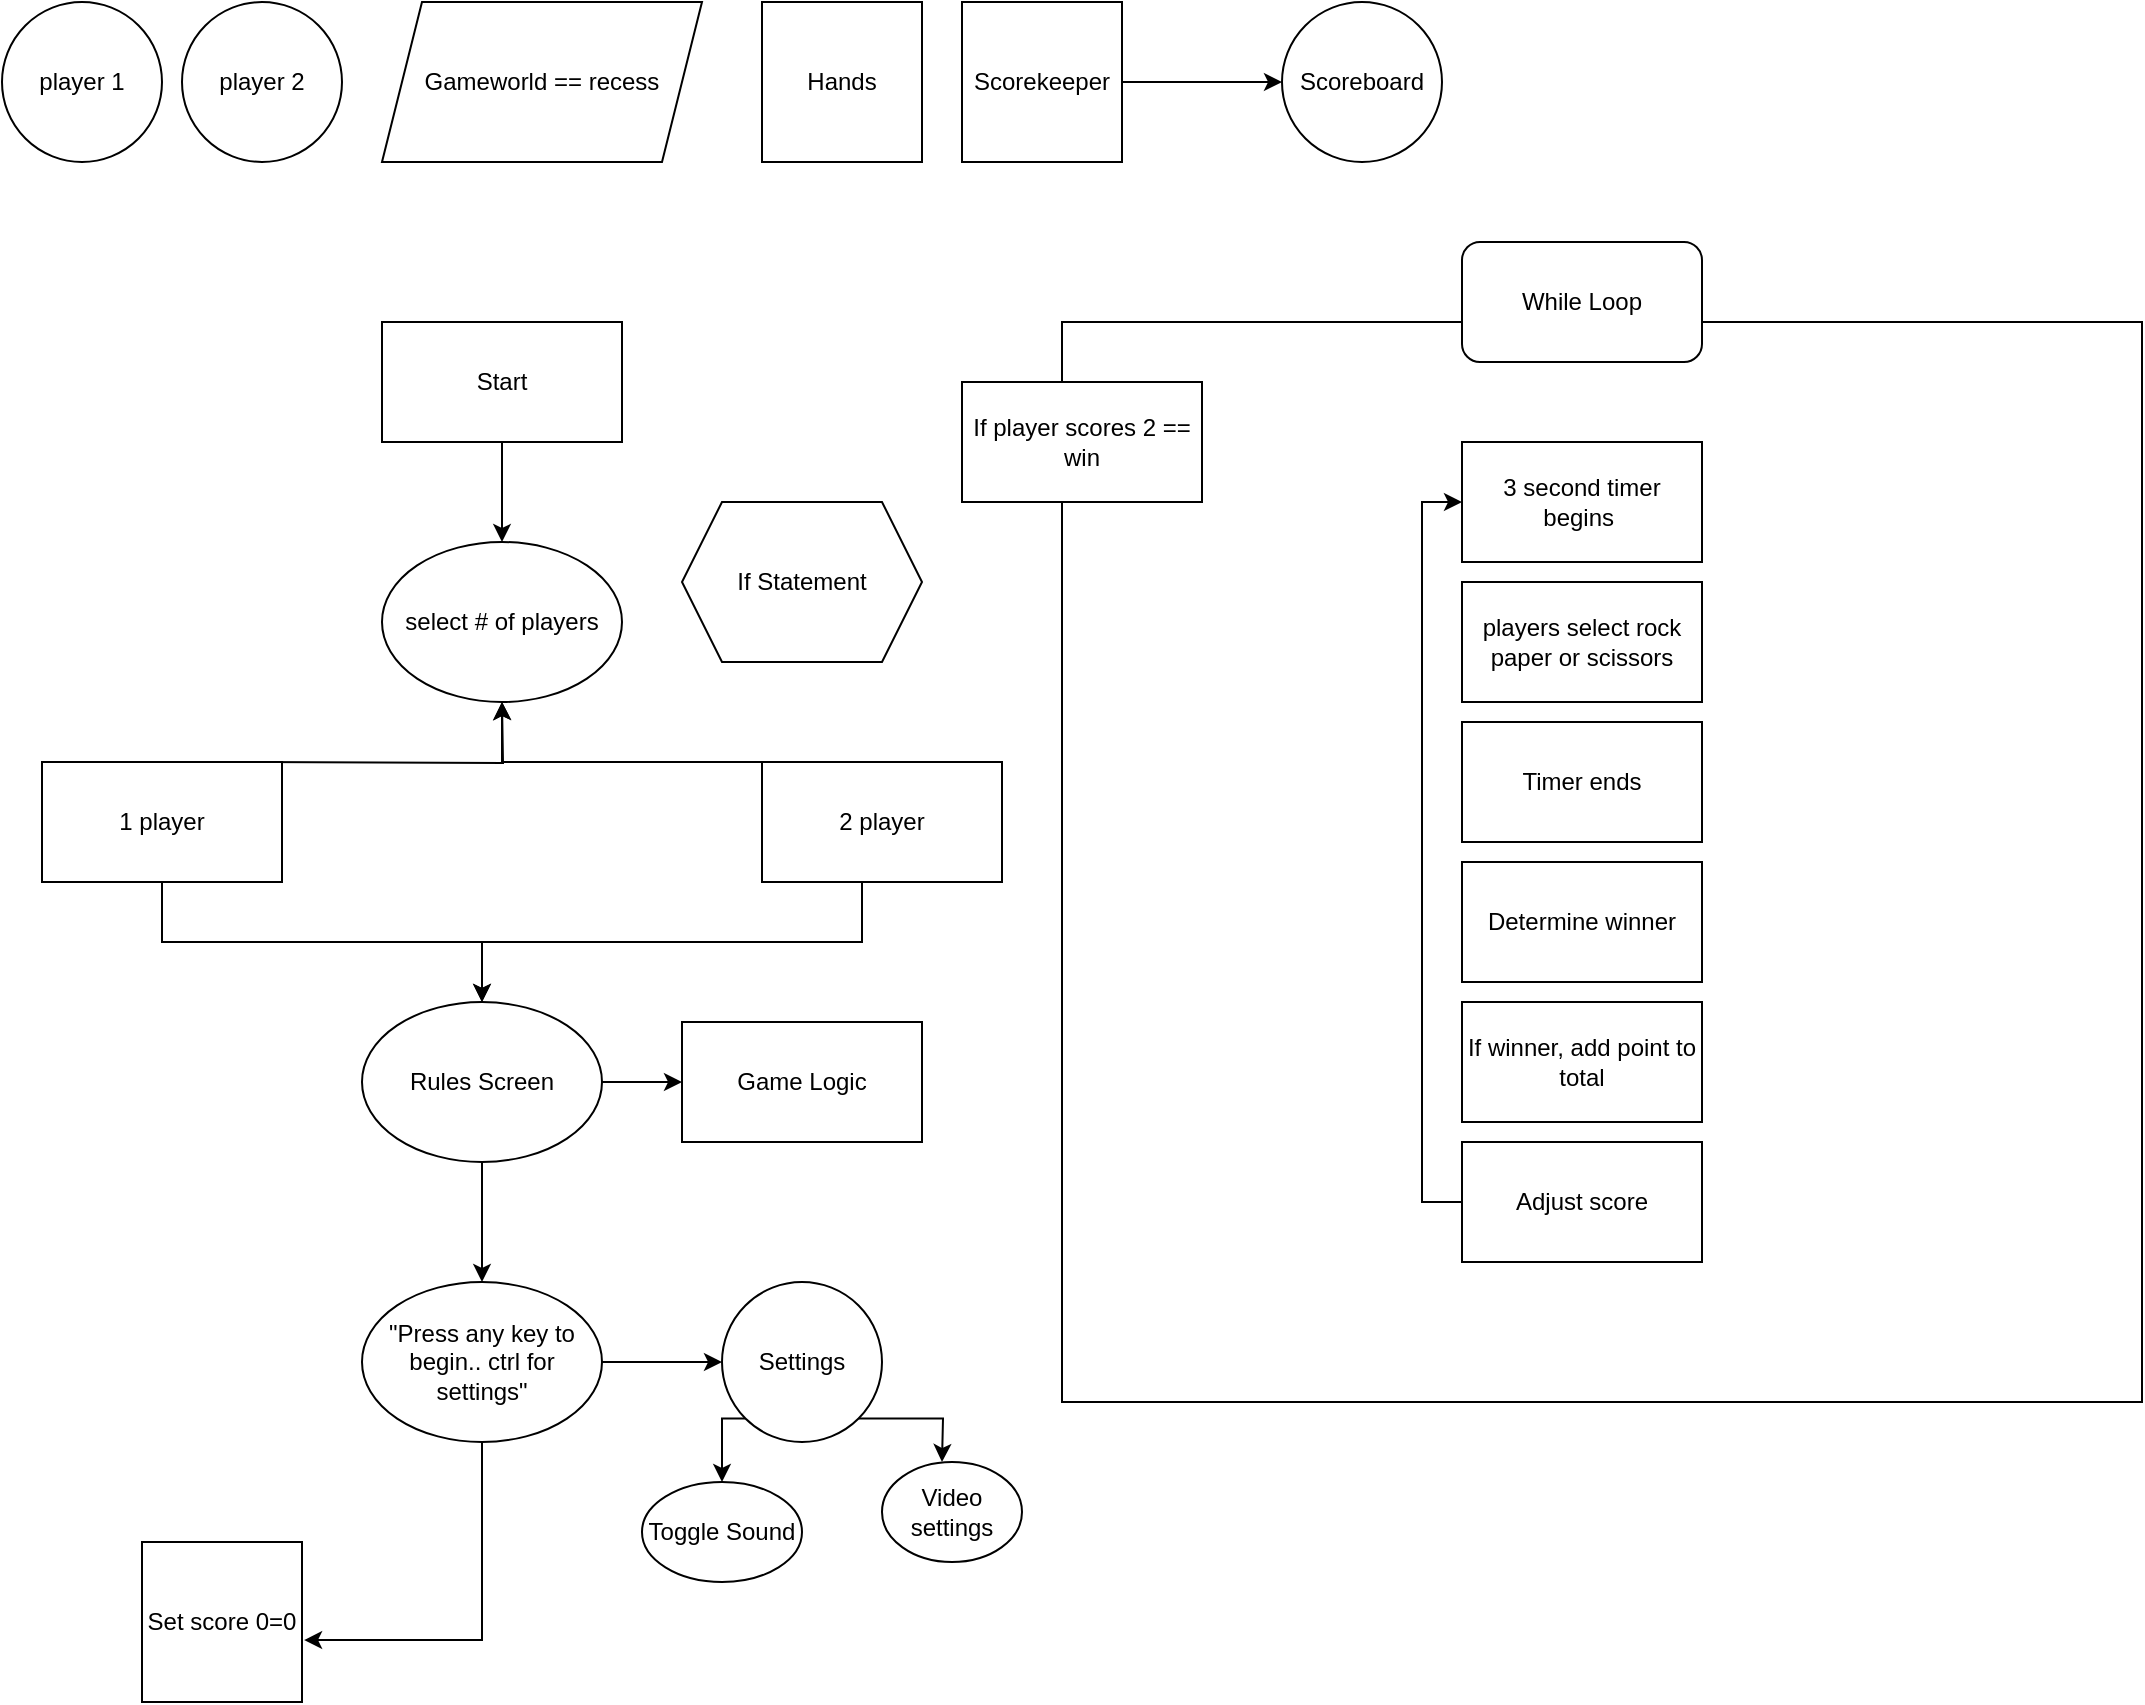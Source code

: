 <mxfile version="28.0.5">
  <diagram name="Page-1" id="tC2rXUZuYFCllDAca9OY">
    <mxGraphModel dx="1426" dy="749" grid="1" gridSize="10" guides="1" tooltips="1" connect="1" arrows="1" fold="1" page="1" pageScale="1" pageWidth="850" pageHeight="1100" math="0" shadow="0">
      <root>
        <mxCell id="0" />
        <mxCell id="1" parent="0" />
        <mxCell id="IDO7crwp-dNiV3ZbpElP-1" value="player 1" style="ellipse;whiteSpace=wrap;html=1;aspect=fixed;" vertex="1" parent="1">
          <mxGeometry x="10" y="20" width="80" height="80" as="geometry" />
        </mxCell>
        <mxCell id="IDO7crwp-dNiV3ZbpElP-2" value="player 2" style="ellipse;whiteSpace=wrap;html=1;aspect=fixed;" vertex="1" parent="1">
          <mxGeometry x="100" y="20" width="80" height="80" as="geometry" />
        </mxCell>
        <mxCell id="IDO7crwp-dNiV3ZbpElP-5" style="edgeStyle=orthogonalEdgeStyle;rounded=0;orthogonalLoop=1;jettySize=auto;html=1;exitX=0.5;exitY=1;exitDx=0;exitDy=0;entryX=0.5;entryY=0;entryDx=0;entryDy=0;" edge="1" parent="1" source="IDO7crwp-dNiV3ZbpElP-3" target="IDO7crwp-dNiV3ZbpElP-4">
          <mxGeometry relative="1" as="geometry" />
        </mxCell>
        <mxCell id="IDO7crwp-dNiV3ZbpElP-3" value="Start" style="rounded=0;whiteSpace=wrap;html=1;" vertex="1" parent="1">
          <mxGeometry x="200" y="180" width="120" height="60" as="geometry" />
        </mxCell>
        <mxCell id="IDO7crwp-dNiV3ZbpElP-4" value="select # of players" style="ellipse;whiteSpace=wrap;html=1;" vertex="1" parent="1">
          <mxGeometry x="200" y="290" width="120" height="80" as="geometry" />
        </mxCell>
        <mxCell id="IDO7crwp-dNiV3ZbpElP-9" style="edgeStyle=orthogonalEdgeStyle;rounded=0;orthogonalLoop=1;jettySize=auto;html=1;exitX=0.5;exitY=0;exitDx=0;exitDy=0;" edge="1" parent="1">
          <mxGeometry relative="1" as="geometry">
            <mxPoint x="260" y="370" as="targetPoint" />
            <mxPoint x="120" y="400" as="sourcePoint" />
          </mxGeometry>
        </mxCell>
        <mxCell id="IDO7crwp-dNiV3ZbpElP-39" style="edgeStyle=orthogonalEdgeStyle;rounded=0;orthogonalLoop=1;jettySize=auto;html=1;exitX=0.5;exitY=1;exitDx=0;exitDy=0;" edge="1" parent="1" source="IDO7crwp-dNiV3ZbpElP-6" target="IDO7crwp-dNiV3ZbpElP-11">
          <mxGeometry relative="1" as="geometry" />
        </mxCell>
        <mxCell id="IDO7crwp-dNiV3ZbpElP-6" value="1 player" style="rounded=0;whiteSpace=wrap;html=1;" vertex="1" parent="1">
          <mxGeometry x="30" y="400" width="120" height="60" as="geometry" />
        </mxCell>
        <mxCell id="IDO7crwp-dNiV3ZbpElP-12" style="edgeStyle=orthogonalEdgeStyle;rounded=0;orthogonalLoop=1;jettySize=auto;html=1;exitX=0.5;exitY=1;exitDx=0;exitDy=0;entryX=0.5;entryY=0;entryDx=0;entryDy=0;" edge="1" parent="1" source="IDO7crwp-dNiV3ZbpElP-7" target="IDO7crwp-dNiV3ZbpElP-11">
          <mxGeometry relative="1" as="geometry">
            <Array as="points">
              <mxPoint x="440" y="490" />
              <mxPoint x="250" y="490" />
            </Array>
          </mxGeometry>
        </mxCell>
        <mxCell id="IDO7crwp-dNiV3ZbpElP-53" style="edgeStyle=orthogonalEdgeStyle;rounded=0;orthogonalLoop=1;jettySize=auto;html=1;exitX=0;exitY=0;exitDx=0;exitDy=0;" edge="1" parent="1" source="IDO7crwp-dNiV3ZbpElP-7">
          <mxGeometry relative="1" as="geometry">
            <mxPoint x="260" y="370" as="targetPoint" />
            <Array as="points">
              <mxPoint x="380" y="400" />
              <mxPoint x="261" y="400" />
            </Array>
          </mxGeometry>
        </mxCell>
        <mxCell id="IDO7crwp-dNiV3ZbpElP-7" value="2 player" style="rounded=0;whiteSpace=wrap;html=1;" vertex="1" parent="1">
          <mxGeometry x="390" y="400" width="120" height="60" as="geometry" />
        </mxCell>
        <mxCell id="IDO7crwp-dNiV3ZbpElP-15" style="edgeStyle=orthogonalEdgeStyle;rounded=0;orthogonalLoop=1;jettySize=auto;html=1;exitX=0.5;exitY=1;exitDx=0;exitDy=0;entryX=0.5;entryY=0;entryDx=0;entryDy=0;" edge="1" parent="1" source="IDO7crwp-dNiV3ZbpElP-11" target="IDO7crwp-dNiV3ZbpElP-14">
          <mxGeometry relative="1" as="geometry" />
        </mxCell>
        <mxCell id="IDO7crwp-dNiV3ZbpElP-35" style="edgeStyle=orthogonalEdgeStyle;rounded=0;orthogonalLoop=1;jettySize=auto;html=1;exitX=1;exitY=0.5;exitDx=0;exitDy=0;entryX=0;entryY=0.5;entryDx=0;entryDy=0;" edge="1" parent="1" source="IDO7crwp-dNiV3ZbpElP-11" target="IDO7crwp-dNiV3ZbpElP-30">
          <mxGeometry relative="1" as="geometry" />
        </mxCell>
        <mxCell id="IDO7crwp-dNiV3ZbpElP-11" value="Rules Screen" style="ellipse;whiteSpace=wrap;html=1;" vertex="1" parent="1">
          <mxGeometry x="190" y="520" width="120" height="80" as="geometry" />
        </mxCell>
        <mxCell id="IDO7crwp-dNiV3ZbpElP-41" style="edgeStyle=orthogonalEdgeStyle;rounded=0;orthogonalLoop=1;jettySize=auto;html=1;exitX=1;exitY=0.5;exitDx=0;exitDy=0;" edge="1" parent="1" source="IDO7crwp-dNiV3ZbpElP-14" target="IDO7crwp-dNiV3ZbpElP-40">
          <mxGeometry relative="1" as="geometry" />
        </mxCell>
        <mxCell id="IDO7crwp-dNiV3ZbpElP-14" value="&quot;Press any key to begin.. ctrl for settings&quot;" style="ellipse;whiteSpace=wrap;html=1;" vertex="1" parent="1">
          <mxGeometry x="190" y="660" width="120" height="80" as="geometry" />
        </mxCell>
        <mxCell id="IDO7crwp-dNiV3ZbpElP-16" value="" style="whiteSpace=wrap;html=1;aspect=fixed;" vertex="1" parent="1">
          <mxGeometry x="540" y="180" width="540" height="540" as="geometry" />
        </mxCell>
        <mxCell id="IDO7crwp-dNiV3ZbpElP-17" value="If player scores 2 == win" style="rounded=0;whiteSpace=wrap;html=1;" vertex="1" parent="1">
          <mxGeometry x="490" y="210" width="120" height="60" as="geometry" />
        </mxCell>
        <mxCell id="IDO7crwp-dNiV3ZbpElP-18" value="3 second timer begins&amp;nbsp;" style="rounded=0;whiteSpace=wrap;html=1;" vertex="1" parent="1">
          <mxGeometry x="740" y="240" width="120" height="60" as="geometry" />
        </mxCell>
        <mxCell id="IDO7crwp-dNiV3ZbpElP-19" value="players select rock paper or scissors" style="rounded=0;whiteSpace=wrap;html=1;" vertex="1" parent="1">
          <mxGeometry x="740" y="310" width="120" height="60" as="geometry" />
        </mxCell>
        <mxCell id="IDO7crwp-dNiV3ZbpElP-20" value="Timer ends" style="rounded=0;whiteSpace=wrap;html=1;" vertex="1" parent="1">
          <mxGeometry x="740" y="380" width="120" height="60" as="geometry" />
        </mxCell>
        <mxCell id="IDO7crwp-dNiV3ZbpElP-21" value="Determine winner" style="rounded=0;whiteSpace=wrap;html=1;" vertex="1" parent="1">
          <mxGeometry x="740" y="450" width="120" height="60" as="geometry" />
        </mxCell>
        <mxCell id="IDO7crwp-dNiV3ZbpElP-23" value="If winner, add point to total" style="rounded=0;whiteSpace=wrap;html=1;" vertex="1" parent="1">
          <mxGeometry x="740" y="520" width="120" height="60" as="geometry" />
        </mxCell>
        <mxCell id="IDO7crwp-dNiV3ZbpElP-29" style="edgeStyle=orthogonalEdgeStyle;rounded=0;orthogonalLoop=1;jettySize=auto;html=1;exitX=0;exitY=0.5;exitDx=0;exitDy=0;entryX=0;entryY=0.5;entryDx=0;entryDy=0;" edge="1" parent="1" source="IDO7crwp-dNiV3ZbpElP-25" target="IDO7crwp-dNiV3ZbpElP-18">
          <mxGeometry relative="1" as="geometry" />
        </mxCell>
        <mxCell id="IDO7crwp-dNiV3ZbpElP-25" value="Adjust score" style="rounded=0;whiteSpace=wrap;html=1;" vertex="1" parent="1">
          <mxGeometry x="740" y="590" width="120" height="60" as="geometry" />
        </mxCell>
        <mxCell id="IDO7crwp-dNiV3ZbpElP-30" value="Game Logic" style="rounded=0;whiteSpace=wrap;html=1;" vertex="1" parent="1">
          <mxGeometry x="350" y="530" width="120" height="60" as="geometry" />
        </mxCell>
        <mxCell id="IDO7crwp-dNiV3ZbpElP-32" value="Gameworld == recess" style="shape=parallelogram;perimeter=parallelogramPerimeter;whiteSpace=wrap;html=1;fixedSize=1;" vertex="1" parent="1">
          <mxGeometry x="200" y="20" width="160" height="80" as="geometry" />
        </mxCell>
        <mxCell id="IDO7crwp-dNiV3ZbpElP-33" value="Hands" style="whiteSpace=wrap;html=1;aspect=fixed;" vertex="1" parent="1">
          <mxGeometry x="390" y="20" width="80" height="80" as="geometry" />
        </mxCell>
        <mxCell id="IDO7crwp-dNiV3ZbpElP-48" value="" style="edgeStyle=orthogonalEdgeStyle;rounded=0;orthogonalLoop=1;jettySize=auto;html=1;" edge="1" parent="1" source="IDO7crwp-dNiV3ZbpElP-34" target="IDO7crwp-dNiV3ZbpElP-47">
          <mxGeometry relative="1" as="geometry" />
        </mxCell>
        <mxCell id="IDO7crwp-dNiV3ZbpElP-34" value="Scorekeeper" style="whiteSpace=wrap;html=1;aspect=fixed;" vertex="1" parent="1">
          <mxGeometry x="490" y="20" width="80" height="80" as="geometry" />
        </mxCell>
        <mxCell id="IDO7crwp-dNiV3ZbpElP-37" value="Set score 0=0" style="whiteSpace=wrap;html=1;aspect=fixed;" vertex="1" parent="1">
          <mxGeometry x="80" y="790" width="80" height="80" as="geometry" />
        </mxCell>
        <mxCell id="IDO7crwp-dNiV3ZbpElP-43" style="edgeStyle=orthogonalEdgeStyle;rounded=0;orthogonalLoop=1;jettySize=auto;html=1;exitX=0;exitY=1;exitDx=0;exitDy=0;entryX=0.5;entryY=0;entryDx=0;entryDy=0;" edge="1" parent="1" source="IDO7crwp-dNiV3ZbpElP-40" target="IDO7crwp-dNiV3ZbpElP-42">
          <mxGeometry relative="1" as="geometry" />
        </mxCell>
        <mxCell id="IDO7crwp-dNiV3ZbpElP-46" style="edgeStyle=orthogonalEdgeStyle;rounded=0;orthogonalLoop=1;jettySize=auto;html=1;exitX=1;exitY=1;exitDx=0;exitDy=0;" edge="1" parent="1" source="IDO7crwp-dNiV3ZbpElP-40">
          <mxGeometry relative="1" as="geometry">
            <mxPoint x="480" y="750" as="targetPoint" />
          </mxGeometry>
        </mxCell>
        <mxCell id="IDO7crwp-dNiV3ZbpElP-40" value="Settings" style="ellipse;whiteSpace=wrap;html=1;aspect=fixed;" vertex="1" parent="1">
          <mxGeometry x="370" y="660" width="80" height="80" as="geometry" />
        </mxCell>
        <mxCell id="IDO7crwp-dNiV3ZbpElP-42" value="Toggle Sound" style="ellipse;whiteSpace=wrap;html=1;" vertex="1" parent="1">
          <mxGeometry x="330" y="760" width="80" height="50" as="geometry" />
        </mxCell>
        <mxCell id="IDO7crwp-dNiV3ZbpElP-44" value="Video settings" style="ellipse;whiteSpace=wrap;html=1;" vertex="1" parent="1">
          <mxGeometry x="450" y="750" width="70" height="50" as="geometry" />
        </mxCell>
        <mxCell id="IDO7crwp-dNiV3ZbpElP-47" value="Scoreboard" style="ellipse;whiteSpace=wrap;html=1;" vertex="1" parent="1">
          <mxGeometry x="650" y="20" width="80" height="80" as="geometry" />
        </mxCell>
        <mxCell id="IDO7crwp-dNiV3ZbpElP-49" style="edgeStyle=orthogonalEdgeStyle;rounded=0;orthogonalLoop=1;jettySize=auto;html=1;exitX=0.5;exitY=1;exitDx=0;exitDy=0;entryX=1.013;entryY=0.613;entryDx=0;entryDy=0;entryPerimeter=0;" edge="1" parent="1" source="IDO7crwp-dNiV3ZbpElP-14" target="IDO7crwp-dNiV3ZbpElP-37">
          <mxGeometry relative="1" as="geometry" />
        </mxCell>
        <mxCell id="IDO7crwp-dNiV3ZbpElP-52" value="If Statement" style="shape=hexagon;perimeter=hexagonPerimeter2;whiteSpace=wrap;html=1;fixedSize=1;" vertex="1" parent="1">
          <mxGeometry x="350" y="270" width="120" height="80" as="geometry" />
        </mxCell>
        <mxCell id="IDO7crwp-dNiV3ZbpElP-54" value="While Loop" style="rounded=1;whiteSpace=wrap;html=1;" vertex="1" parent="1">
          <mxGeometry x="740" y="140" width="120" height="60" as="geometry" />
        </mxCell>
      </root>
    </mxGraphModel>
  </diagram>
</mxfile>
